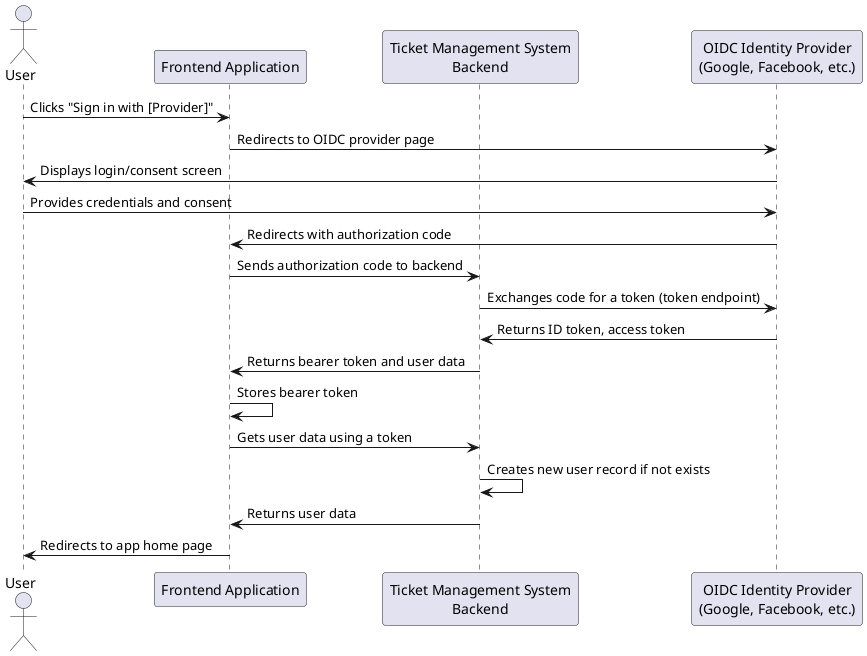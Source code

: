 @startuml Registration and Authentication with OIDC

actor User
participant "Frontend Application" as Frontend
participant "Ticket Management System\nBackend" as Backend
participant "OIDC Identity Provider\n(Google, Facebook, etc.)" as OIDC

User -> Frontend: Clicks "Sign in with [Provider]"
Frontend -> OIDC: Redirects to OIDC provider page
OIDC -> User: Displays login/consent screen
User -> OIDC: Provides credentials and consent
OIDC -> Frontend: Redirects with authorization code
Frontend -> Backend: Sends authorization code to backend
Backend -> OIDC: Exchanges code for a token (token endpoint)
OIDC -> Backend: Returns ID token, access token
Backend -> Frontend: Returns bearer token and user data
Frontend -> Frontend: Stores bearer token
Frontend -> Backend: Gets user data using a token
Backend -> Backend: Creates new user record if not exists
Backend -> Frontend: Returns user data
Frontend -> User: Redirects to app home page

@enduml